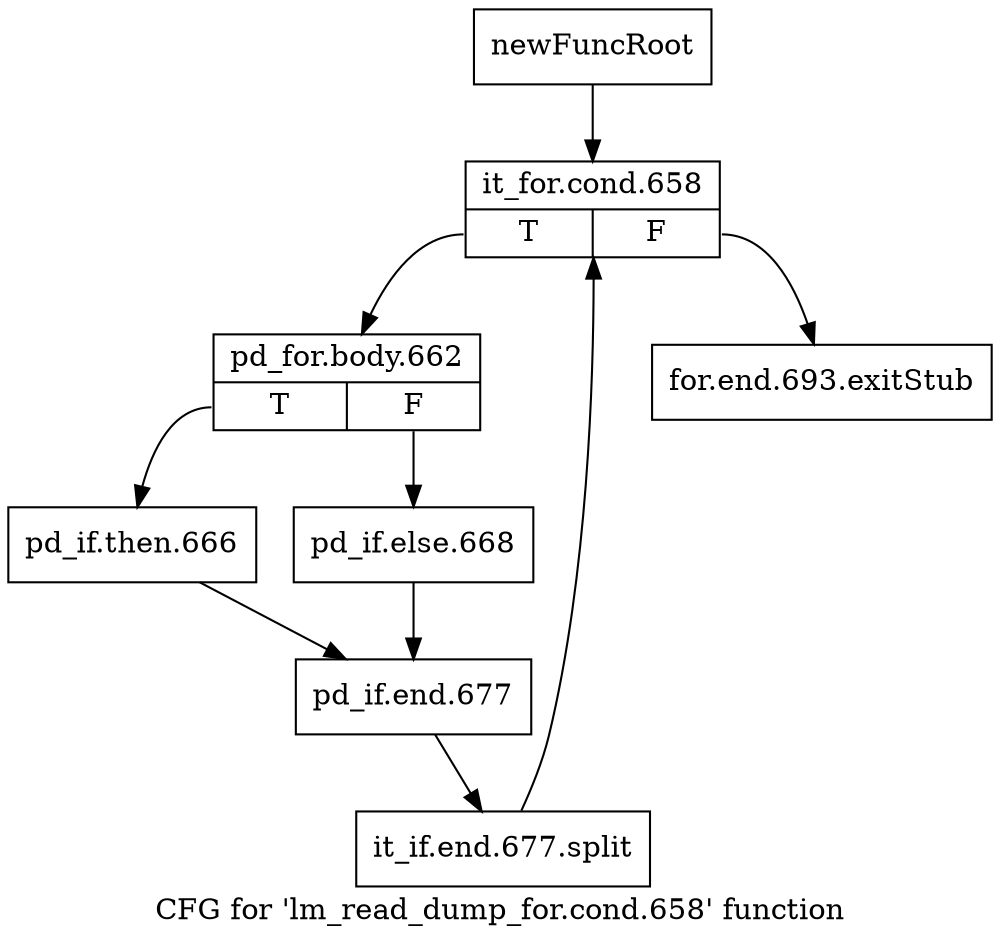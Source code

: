 digraph "CFG for 'lm_read_dump_for.cond.658' function" {
	label="CFG for 'lm_read_dump_for.cond.658' function";

	Node0x128ce00 [shape=record,label="{newFuncRoot}"];
	Node0x128ce00 -> Node0x128cea0;
	Node0x128ce50 [shape=record,label="{for.end.693.exitStub}"];
	Node0x128cea0 [shape=record,label="{it_for.cond.658|{<s0>T|<s1>F}}"];
	Node0x128cea0:s0 -> Node0x128cef0;
	Node0x128cea0:s1 -> Node0x128ce50;
	Node0x128cef0 [shape=record,label="{pd_for.body.662|{<s0>T|<s1>F}}"];
	Node0x128cef0:s0 -> Node0x128cf90;
	Node0x128cef0:s1 -> Node0x128cf40;
	Node0x128cf40 [shape=record,label="{pd_if.else.668}"];
	Node0x128cf40 -> Node0x128cfe0;
	Node0x128cf90 [shape=record,label="{pd_if.then.666}"];
	Node0x128cf90 -> Node0x128cfe0;
	Node0x128cfe0 [shape=record,label="{pd_if.end.677}"];
	Node0x128cfe0 -> Node0x1664d00;
	Node0x1664d00 [shape=record,label="{it_if.end.677.split}"];
	Node0x1664d00 -> Node0x128cea0;
}
